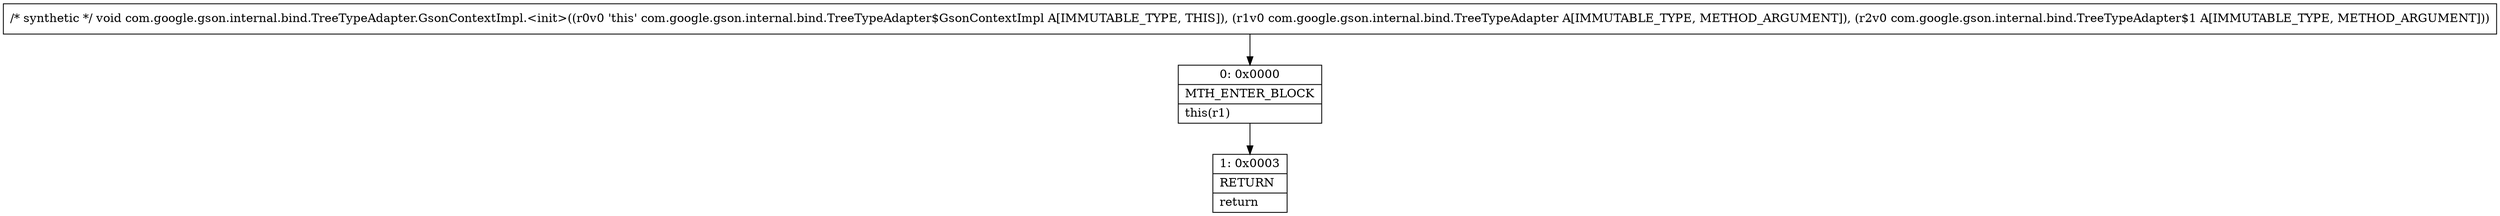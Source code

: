 digraph "CFG forcom.google.gson.internal.bind.TreeTypeAdapter.GsonContextImpl.\<init\>(Lcom\/google\/gson\/internal\/bind\/TreeTypeAdapter;Lcom\/google\/gson\/internal\/bind\/TreeTypeAdapter$1;)V" {
Node_0 [shape=record,label="{0\:\ 0x0000|MTH_ENTER_BLOCK\l|this(r1)\l}"];
Node_1 [shape=record,label="{1\:\ 0x0003|RETURN\l|return\l}"];
MethodNode[shape=record,label="{\/* synthetic *\/ void com.google.gson.internal.bind.TreeTypeAdapter.GsonContextImpl.\<init\>((r0v0 'this' com.google.gson.internal.bind.TreeTypeAdapter$GsonContextImpl A[IMMUTABLE_TYPE, THIS]), (r1v0 com.google.gson.internal.bind.TreeTypeAdapter A[IMMUTABLE_TYPE, METHOD_ARGUMENT]), (r2v0 com.google.gson.internal.bind.TreeTypeAdapter$1 A[IMMUTABLE_TYPE, METHOD_ARGUMENT])) }"];
MethodNode -> Node_0;
Node_0 -> Node_1;
}

